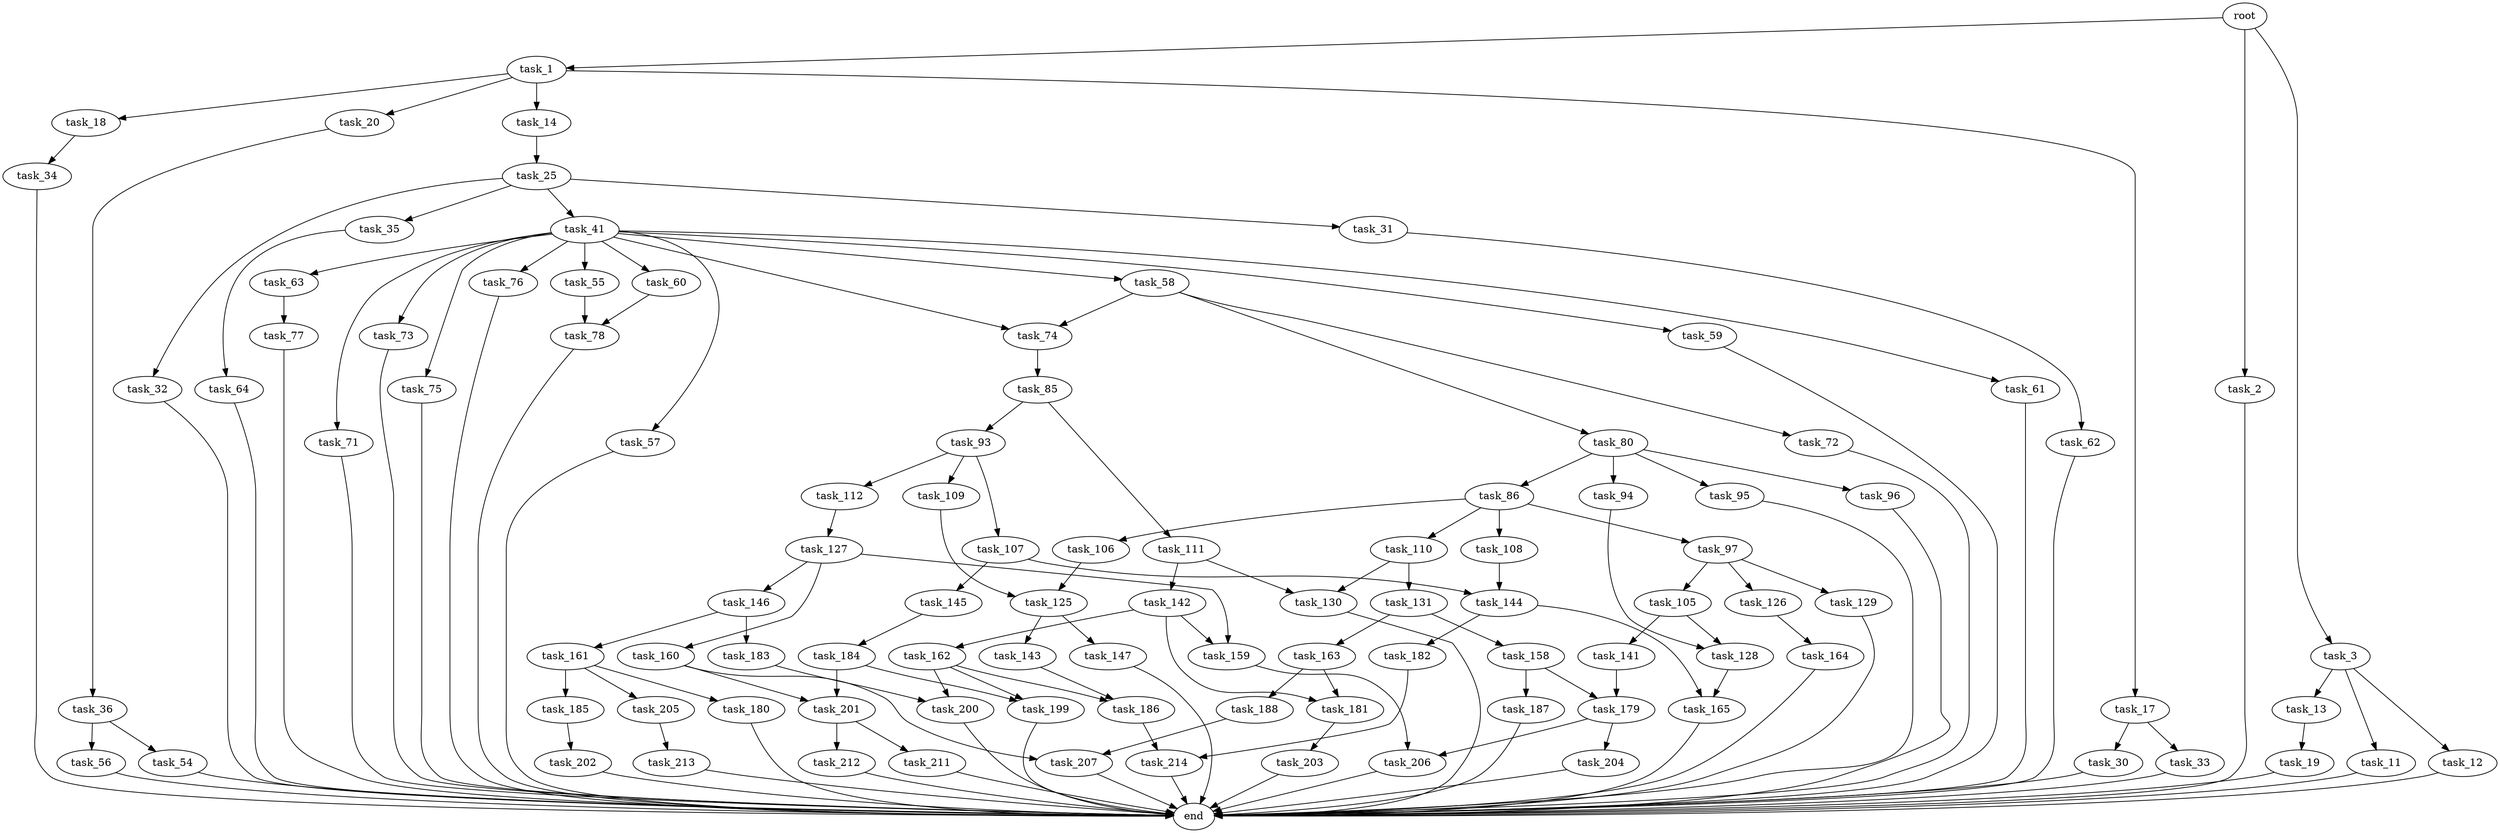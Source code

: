 digraph G {
  root [size="0.000000"];
  task_1 [size="16866784950.000000"];
  task_2 [size="558364063867.000000"];
  task_3 [size="3322759023.000000"];
  task_14 [size="368293445632.000000"];
  task_17 [size="9975575927.000000"];
  task_18 [size="312399820286.000000"];
  task_20 [size="28991029248.000000"];
  end [size="0.000000"];
  task_11 [size="6228200997.000000"];
  task_12 [size="7578098233.000000"];
  task_13 [size="960281674.000000"];
  task_19 [size="231928233984.000000"];
  task_25 [size="1073741824000.000000"];
  task_30 [size="55857210972.000000"];
  task_33 [size="1313328482.000000"];
  task_34 [size="68719476736.000000"];
  task_36 [size="581851219477.000000"];
  task_31 [size="15633658548.000000"];
  task_32 [size="231928233984.000000"];
  task_35 [size="549755813888.000000"];
  task_41 [size="37956445566.000000"];
  task_62 [size="611227530108.000000"];
  task_64 [size="4664446976.000000"];
  task_54 [size="231928233984.000000"];
  task_56 [size="8589934592.000000"];
  task_55 [size="20295019481.000000"];
  task_57 [size="28991029248.000000"];
  task_58 [size="270273724923.000000"];
  task_59 [size="28991029248.000000"];
  task_60 [size="10951961513.000000"];
  task_61 [size="12369875527.000000"];
  task_63 [size="10938002389.000000"];
  task_71 [size="519141667876.000000"];
  task_73 [size="231928233984.000000"];
  task_74 [size="726814252268.000000"];
  task_75 [size="782757789696.000000"];
  task_76 [size="8589934592.000000"];
  task_78 [size="28991029248.000000"];
  task_72 [size="8589934592.000000"];
  task_80 [size="26967216350.000000"];
  task_77 [size="9205465682.000000"];
  task_85 [size="3035332493.000000"];
  task_86 [size="8228284874.000000"];
  task_94 [size="4964314640.000000"];
  task_95 [size="134217728000.000000"];
  task_96 [size="840373287912.000000"];
  task_93 [size="27858009711.000000"];
  task_111 [size="270898156880.000000"];
  task_97 [size="30865503694.000000"];
  task_106 [size="59281908350.000000"];
  task_108 [size="68719476736.000000"];
  task_110 [size="549755813888.000000"];
  task_107 [size="579024529095.000000"];
  task_109 [size="32020465348.000000"];
  task_112 [size="368293445632.000000"];
  task_128 [size="1073741824000.000000"];
  task_105 [size="6560300030.000000"];
  task_126 [size="549755813888.000000"];
  task_129 [size="549755813888.000000"];
  task_141 [size="68719476736.000000"];
  task_125 [size="549755813888.000000"];
  task_144 [size="12946569504.000000"];
  task_145 [size="229163058436.000000"];
  task_130 [size="8589934592.000000"];
  task_131 [size="368293445632.000000"];
  task_142 [size="4803992704.000000"];
  task_127 [size="368293445632.000000"];
  task_143 [size="231928233984.000000"];
  task_147 [size="18457092775.000000"];
  task_164 [size="4077419496.000000"];
  task_146 [size="60976984592.000000"];
  task_159 [size="29740432258.000000"];
  task_160 [size="231928233984.000000"];
  task_165 [size="926848584361.000000"];
  task_158 [size="8947322739.000000"];
  task_163 [size="79530185865.000000"];
  task_179 [size="17631202826.000000"];
  task_162 [size="519171950556.000000"];
  task_181 [size="1763287561.000000"];
  task_186 [size="97768928652.000000"];
  task_182 [size="12132724244.000000"];
  task_184 [size="1073741824000.000000"];
  task_161 [size="8589934592.000000"];
  task_183 [size="335931353570.000000"];
  task_187 [size="286154981216.000000"];
  task_206 [size="12248235903.000000"];
  task_201 [size="8194558575.000000"];
  task_207 [size="782757789696.000000"];
  task_180 [size="14197687164.000000"];
  task_185 [size="1073741824000.000000"];
  task_205 [size="8589934592.000000"];
  task_199 [size="1860247398.000000"];
  task_200 [size="468736428583.000000"];
  task_188 [size="391053927022.000000"];
  task_204 [size="27042699380.000000"];
  task_203 [size="28991029248.000000"];
  task_214 [size="727057928792.000000"];
  task_202 [size="58904252401.000000"];
  task_211 [size="231928233984.000000"];
  task_212 [size="12555500351.000000"];
  task_213 [size="1184091143059.000000"];

  root -> task_1 [size="1.000000"];
  root -> task_2 [size="1.000000"];
  root -> task_3 [size="1.000000"];
  task_1 -> task_14 [size="838860800.000000"];
  task_1 -> task_17 [size="838860800.000000"];
  task_1 -> task_18 [size="838860800.000000"];
  task_1 -> task_20 [size="838860800.000000"];
  task_2 -> end [size="1.000000"];
  task_3 -> task_11 [size="209715200.000000"];
  task_3 -> task_12 [size="209715200.000000"];
  task_3 -> task_13 [size="209715200.000000"];
  task_14 -> task_25 [size="411041792.000000"];
  task_17 -> task_30 [size="301989888.000000"];
  task_17 -> task_33 [size="301989888.000000"];
  task_18 -> task_34 [size="301989888.000000"];
  task_20 -> task_36 [size="75497472.000000"];
  task_11 -> end [size="1.000000"];
  task_12 -> end [size="1.000000"];
  task_13 -> task_19 [size="75497472.000000"];
  task_19 -> end [size="1.000000"];
  task_25 -> task_31 [size="838860800.000000"];
  task_25 -> task_32 [size="838860800.000000"];
  task_25 -> task_35 [size="838860800.000000"];
  task_25 -> task_41 [size="838860800.000000"];
  task_30 -> end [size="1.000000"];
  task_33 -> end [size="1.000000"];
  task_34 -> end [size="1.000000"];
  task_36 -> task_54 [size="411041792.000000"];
  task_36 -> task_56 [size="411041792.000000"];
  task_31 -> task_62 [size="536870912.000000"];
  task_32 -> end [size="1.000000"];
  task_35 -> task_64 [size="536870912.000000"];
  task_41 -> task_55 [size="838860800.000000"];
  task_41 -> task_57 [size="838860800.000000"];
  task_41 -> task_58 [size="838860800.000000"];
  task_41 -> task_59 [size="838860800.000000"];
  task_41 -> task_60 [size="838860800.000000"];
  task_41 -> task_61 [size="838860800.000000"];
  task_41 -> task_63 [size="838860800.000000"];
  task_41 -> task_71 [size="838860800.000000"];
  task_41 -> task_73 [size="838860800.000000"];
  task_41 -> task_74 [size="838860800.000000"];
  task_41 -> task_75 [size="838860800.000000"];
  task_41 -> task_76 [size="838860800.000000"];
  task_62 -> end [size="1.000000"];
  task_64 -> end [size="1.000000"];
  task_54 -> end [size="1.000000"];
  task_56 -> end [size="1.000000"];
  task_55 -> task_78 [size="33554432.000000"];
  task_57 -> end [size="1.000000"];
  task_58 -> task_72 [size="679477248.000000"];
  task_58 -> task_74 [size="679477248.000000"];
  task_58 -> task_80 [size="679477248.000000"];
  task_59 -> end [size="1.000000"];
  task_60 -> task_78 [size="411041792.000000"];
  task_61 -> end [size="1.000000"];
  task_63 -> task_77 [size="301989888.000000"];
  task_71 -> end [size="1.000000"];
  task_73 -> end [size="1.000000"];
  task_74 -> task_85 [size="536870912.000000"];
  task_75 -> end [size="1.000000"];
  task_76 -> end [size="1.000000"];
  task_78 -> end [size="1.000000"];
  task_72 -> end [size="1.000000"];
  task_80 -> task_86 [size="536870912.000000"];
  task_80 -> task_94 [size="536870912.000000"];
  task_80 -> task_95 [size="536870912.000000"];
  task_80 -> task_96 [size="536870912.000000"];
  task_77 -> end [size="1.000000"];
  task_85 -> task_93 [size="209715200.000000"];
  task_85 -> task_111 [size="209715200.000000"];
  task_86 -> task_97 [size="301989888.000000"];
  task_86 -> task_106 [size="301989888.000000"];
  task_86 -> task_108 [size="301989888.000000"];
  task_86 -> task_110 [size="301989888.000000"];
  task_94 -> task_128 [size="134217728.000000"];
  task_95 -> end [size="1.000000"];
  task_96 -> end [size="1.000000"];
  task_93 -> task_107 [size="679477248.000000"];
  task_93 -> task_109 [size="679477248.000000"];
  task_93 -> task_112 [size="679477248.000000"];
  task_111 -> task_130 [size="209715200.000000"];
  task_111 -> task_142 [size="209715200.000000"];
  task_97 -> task_105 [size="536870912.000000"];
  task_97 -> task_126 [size="536870912.000000"];
  task_97 -> task_129 [size="536870912.000000"];
  task_106 -> task_125 [size="209715200.000000"];
  task_108 -> task_144 [size="134217728.000000"];
  task_110 -> task_130 [size="536870912.000000"];
  task_110 -> task_131 [size="536870912.000000"];
  task_107 -> task_144 [size="411041792.000000"];
  task_107 -> task_145 [size="411041792.000000"];
  task_109 -> task_125 [size="536870912.000000"];
  task_112 -> task_127 [size="411041792.000000"];
  task_128 -> task_165 [size="838860800.000000"];
  task_105 -> task_128 [size="134217728.000000"];
  task_105 -> task_141 [size="134217728.000000"];
  task_126 -> task_164 [size="536870912.000000"];
  task_129 -> end [size="1.000000"];
  task_141 -> task_179 [size="134217728.000000"];
  task_125 -> task_143 [size="536870912.000000"];
  task_125 -> task_147 [size="536870912.000000"];
  task_144 -> task_165 [size="679477248.000000"];
  task_144 -> task_182 [size="679477248.000000"];
  task_145 -> task_184 [size="411041792.000000"];
  task_130 -> end [size="1.000000"];
  task_131 -> task_158 [size="411041792.000000"];
  task_131 -> task_163 [size="411041792.000000"];
  task_142 -> task_159 [size="75497472.000000"];
  task_142 -> task_162 [size="75497472.000000"];
  task_142 -> task_181 [size="75497472.000000"];
  task_127 -> task_146 [size="411041792.000000"];
  task_127 -> task_159 [size="411041792.000000"];
  task_127 -> task_160 [size="411041792.000000"];
  task_143 -> task_186 [size="301989888.000000"];
  task_147 -> end [size="1.000000"];
  task_164 -> end [size="1.000000"];
  task_146 -> task_161 [size="75497472.000000"];
  task_146 -> task_183 [size="75497472.000000"];
  task_159 -> task_206 [size="679477248.000000"];
  task_160 -> task_201 [size="301989888.000000"];
  task_160 -> task_207 [size="301989888.000000"];
  task_165 -> end [size="1.000000"];
  task_158 -> task_179 [size="209715200.000000"];
  task_158 -> task_187 [size="209715200.000000"];
  task_163 -> task_181 [size="75497472.000000"];
  task_163 -> task_188 [size="75497472.000000"];
  task_179 -> task_204 [size="33554432.000000"];
  task_179 -> task_206 [size="33554432.000000"];
  task_162 -> task_186 [size="838860800.000000"];
  task_162 -> task_199 [size="838860800.000000"];
  task_162 -> task_200 [size="838860800.000000"];
  task_181 -> task_203 [size="33554432.000000"];
  task_186 -> task_214 [size="134217728.000000"];
  task_182 -> task_214 [size="209715200.000000"];
  task_184 -> task_199 [size="838860800.000000"];
  task_184 -> task_201 [size="838860800.000000"];
  task_161 -> task_180 [size="33554432.000000"];
  task_161 -> task_185 [size="33554432.000000"];
  task_161 -> task_205 [size="33554432.000000"];
  task_183 -> task_200 [size="301989888.000000"];
  task_187 -> end [size="1.000000"];
  task_206 -> end [size="1.000000"];
  task_201 -> task_211 [size="679477248.000000"];
  task_201 -> task_212 [size="679477248.000000"];
  task_207 -> end [size="1.000000"];
  task_180 -> end [size="1.000000"];
  task_185 -> task_202 [size="838860800.000000"];
  task_205 -> task_213 [size="33554432.000000"];
  task_199 -> end [size="1.000000"];
  task_200 -> end [size="1.000000"];
  task_188 -> task_207 [size="411041792.000000"];
  task_204 -> end [size="1.000000"];
  task_203 -> end [size="1.000000"];
  task_214 -> end [size="1.000000"];
  task_202 -> end [size="1.000000"];
  task_211 -> end [size="1.000000"];
  task_212 -> end [size="1.000000"];
  task_213 -> end [size="1.000000"];
}
